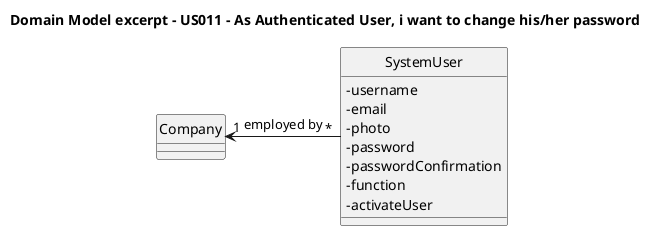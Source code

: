 @startuml
'https://plantuml.com/class-diagram

skinparam classAttributeIconSize 0
hide circle

title Domain Model excerpt - US011 - As Authenticated User, i want to change his/her password


class Company{
}

class SystemUser{
- username
- email
- photo
- password
- passwordConfirmation
- function
- activateUser
}

Company "1" <-right- "*" SystemUser: employed by

@enduml